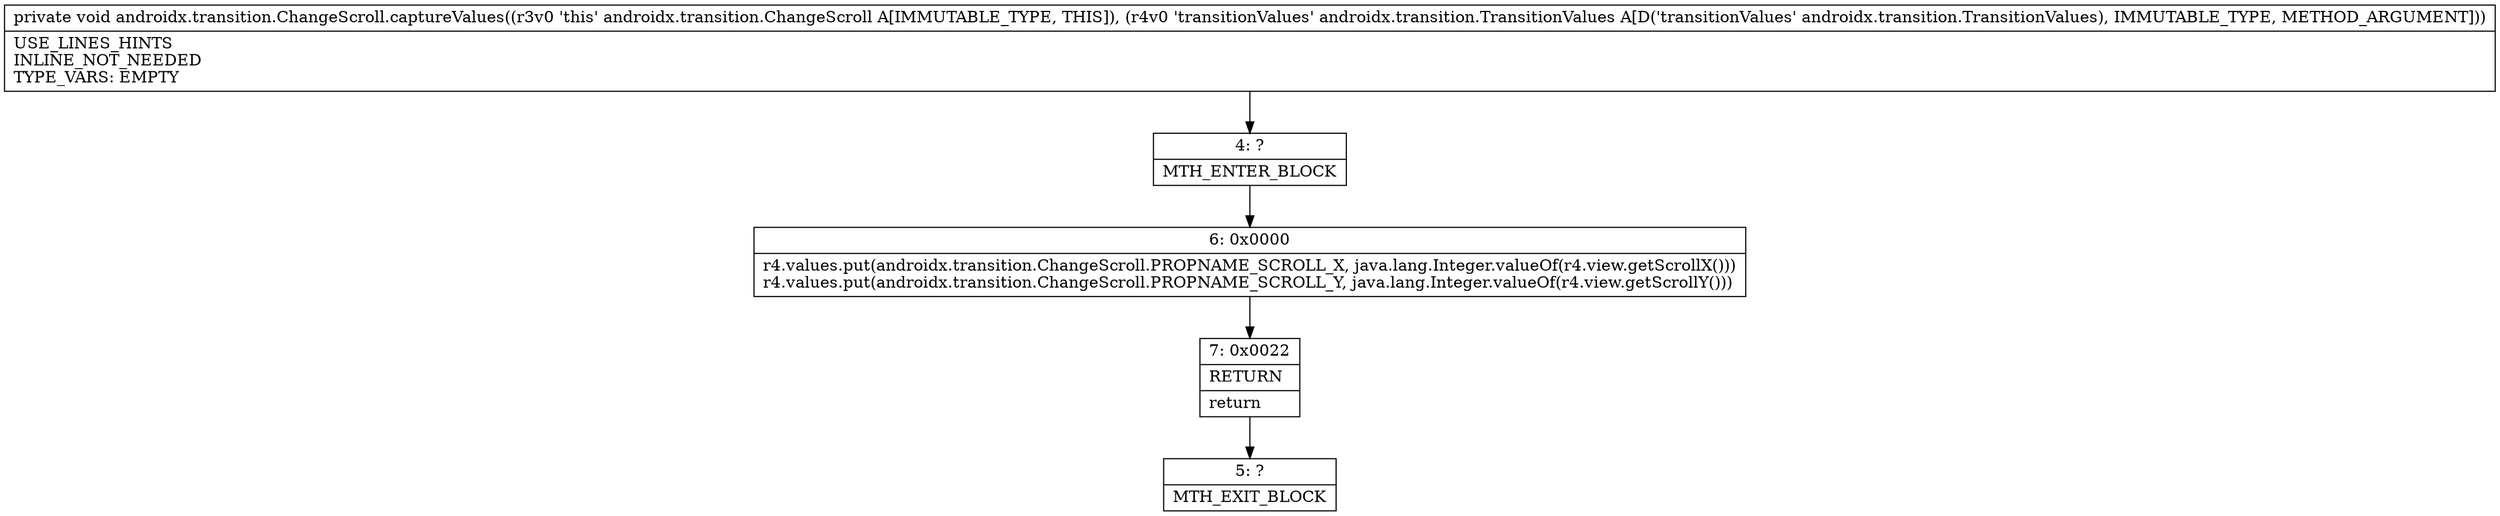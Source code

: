 digraph "CFG forandroidx.transition.ChangeScroll.captureValues(Landroidx\/transition\/TransitionValues;)V" {
Node_4 [shape=record,label="{4\:\ ?|MTH_ENTER_BLOCK\l}"];
Node_6 [shape=record,label="{6\:\ 0x0000|r4.values.put(androidx.transition.ChangeScroll.PROPNAME_SCROLL_X, java.lang.Integer.valueOf(r4.view.getScrollX()))\lr4.values.put(androidx.transition.ChangeScroll.PROPNAME_SCROLL_Y, java.lang.Integer.valueOf(r4.view.getScrollY()))\l}"];
Node_7 [shape=record,label="{7\:\ 0x0022|RETURN\l|return\l}"];
Node_5 [shape=record,label="{5\:\ ?|MTH_EXIT_BLOCK\l}"];
MethodNode[shape=record,label="{private void androidx.transition.ChangeScroll.captureValues((r3v0 'this' androidx.transition.ChangeScroll A[IMMUTABLE_TYPE, THIS]), (r4v0 'transitionValues' androidx.transition.TransitionValues A[D('transitionValues' androidx.transition.TransitionValues), IMMUTABLE_TYPE, METHOD_ARGUMENT]))  | USE_LINES_HINTS\lINLINE_NOT_NEEDED\lTYPE_VARS: EMPTY\l}"];
MethodNode -> Node_4;Node_4 -> Node_6;
Node_6 -> Node_7;
Node_7 -> Node_5;
}

